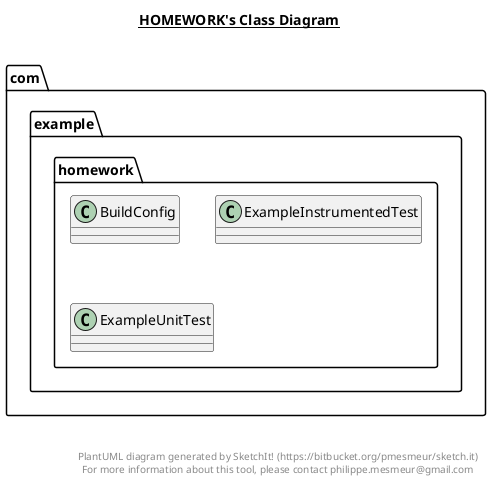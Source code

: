 @startuml

title __HOMEWORK's Class Diagram__\n

  namespace com.example.homework {
    class com.example.homework.BuildConfig {
    }
  }
  

  namespace com.example.homework {
    class com.example.homework.BuildConfig {
    }
  }
  

  namespace com.example.homework {
    class com.example.homework.ExampleInstrumentedTest {
    }
  }
  

  namespace com.example.homework {
    class com.example.homework.ExampleUnitTest {
    }
  }
  



right footer


PlantUML diagram generated by SketchIt! (https://bitbucket.org/pmesmeur/sketch.it)
For more information about this tool, please contact philippe.mesmeur@gmail.com
endfooter

@enduml
